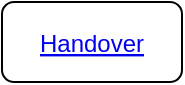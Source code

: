 <mxfile version="19.0.2" type="github">
  <diagram id="EQ6uIwj5DGxhP8QlgAQL" name="Page-1">
    <mxGraphModel dx="1298" dy="777" grid="1" gridSize="10" guides="1" tooltips="1" connect="1" arrows="1" fold="1" page="1" pageScale="1" pageWidth="850" pageHeight="1100" math="0" shadow="0">
      <root>
        <mxCell id="0" />
        <mxCell id="1" parent="0" />
        <UserObject label="Handover" link="https://hevodata.atlassian.net/wiki/spaces/SE/pages/2480046150/Handover" id="mDHTO4kyp2VeH4VULjNu-1">
          <mxCell style="fontColor=#0000EE;fontStyle=4;rounded=1;overflow=hidden;spacing=10;" vertex="1" parent="1">
            <mxGeometry x="375" y="380" width="90" height="40" as="geometry" />
          </mxCell>
        </UserObject>
      </root>
    </mxGraphModel>
  </diagram>
</mxfile>

